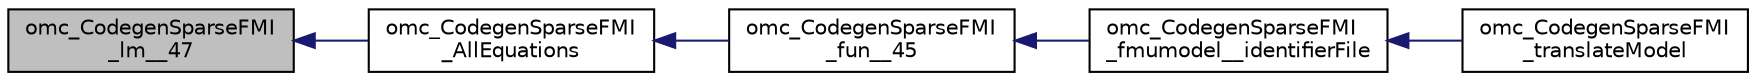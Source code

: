 digraph "omc_CodegenSparseFMI_lm__47"
{
  edge [fontname="Helvetica",fontsize="10",labelfontname="Helvetica",labelfontsize="10"];
  node [fontname="Helvetica",fontsize="10",shape=record];
  rankdir="LR";
  Node197308 [label="omc_CodegenSparseFMI\l_lm__47",height=0.2,width=0.4,color="black", fillcolor="grey75", style="filled", fontcolor="black"];
  Node197308 -> Node197309 [dir="back",color="midnightblue",fontsize="10",style="solid",fontname="Helvetica"];
  Node197309 [label="omc_CodegenSparseFMI\l_AllEquations",height=0.2,width=0.4,color="black", fillcolor="white", style="filled",URL="$da/d88/_codegen_sparse_f_m_i_8h.html#a32c2372d57eb6f7e9b20ff7062c685e6"];
  Node197309 -> Node197310 [dir="back",color="midnightblue",fontsize="10",style="solid",fontname="Helvetica"];
  Node197310 [label="omc_CodegenSparseFMI\l_fun__45",height=0.2,width=0.4,color="black", fillcolor="white", style="filled",URL="$d1/d2e/_codegen_sparse_f_m_i_8c.html#a33c397eee4567dbaf5269d88f9ea50f2"];
  Node197310 -> Node197311 [dir="back",color="midnightblue",fontsize="10",style="solid",fontname="Helvetica"];
  Node197311 [label="omc_CodegenSparseFMI\l_fmumodel__identifierFile",height=0.2,width=0.4,color="black", fillcolor="white", style="filled",URL="$da/d88/_codegen_sparse_f_m_i_8h.html#a0d704247081fbb1f268bdd5ae5d7f3f3"];
  Node197311 -> Node197312 [dir="back",color="midnightblue",fontsize="10",style="solid",fontname="Helvetica"];
  Node197312 [label="omc_CodegenSparseFMI\l_translateModel",height=0.2,width=0.4,color="black", fillcolor="white", style="filled",URL="$da/d88/_codegen_sparse_f_m_i_8h.html#a6e115544fcae7968ab9fa00a0ea17b1d"];
}
